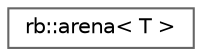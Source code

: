 digraph "Graphical Class Hierarchy"
{
 // LATEX_PDF_SIZE
  bgcolor="transparent";
  edge [fontname=Helvetica,fontsize=10,labelfontname=Helvetica,labelfontsize=10];
  node [fontname=Helvetica,fontsize=10,shape=box,height=0.2,width=0.4];
  rankdir="LR";
  Node0 [label="rb::arena\< T \>",height=0.2,width=0.4,color="grey40", fillcolor="white", style="filled",URL="$classrb_1_1arena.html",tooltip="Region-based fixed-size memory allocator. Mainly used for sharing data between CPU and GPU...."];
}
